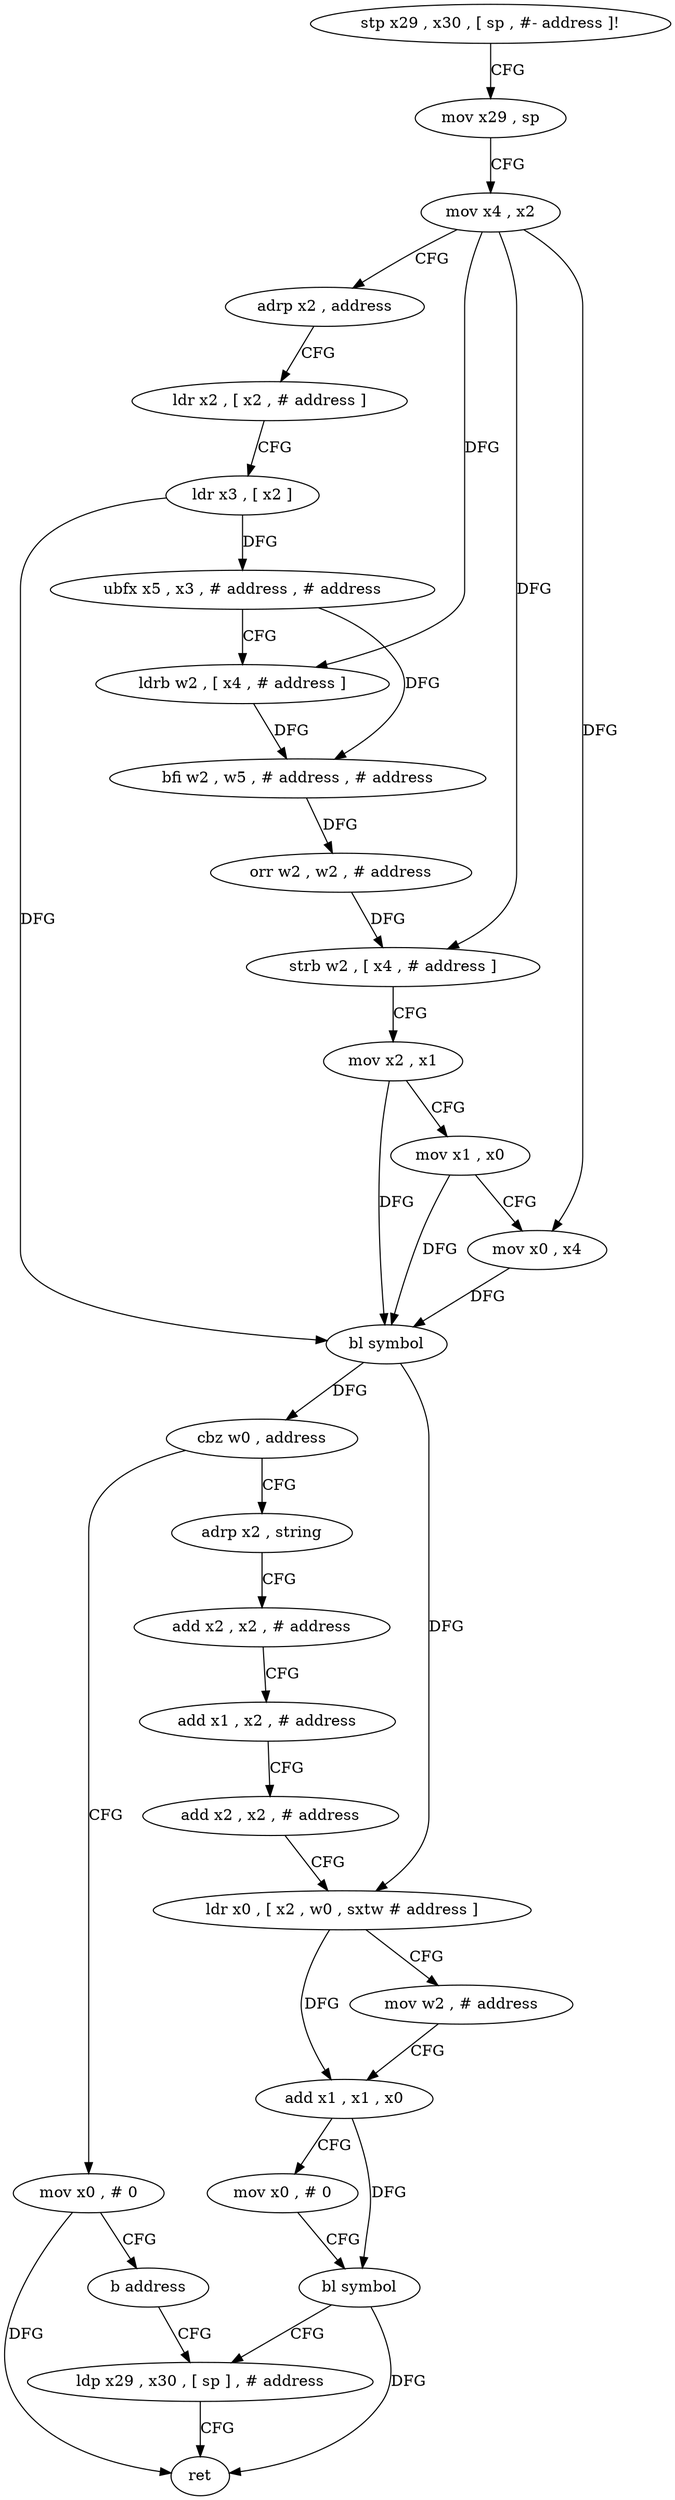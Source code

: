 digraph "func" {
"4278820" [label = "stp x29 , x30 , [ sp , #- address ]!" ]
"4278824" [label = "mov x29 , sp" ]
"4278828" [label = "mov x4 , x2" ]
"4278832" [label = "adrp x2 , address" ]
"4278836" [label = "ldr x2 , [ x2 , # address ]" ]
"4278840" [label = "ldr x3 , [ x2 ]" ]
"4278844" [label = "ubfx x5 , x3 , # address , # address" ]
"4278848" [label = "ldrb w2 , [ x4 , # address ]" ]
"4278852" [label = "bfi w2 , w5 , # address , # address" ]
"4278856" [label = "orr w2 , w2 , # address" ]
"4278860" [label = "strb w2 , [ x4 , # address ]" ]
"4278864" [label = "mov x2 , x1" ]
"4278868" [label = "mov x1 , x0" ]
"4278872" [label = "mov x0 , x4" ]
"4278876" [label = "bl symbol" ]
"4278880" [label = "cbz w0 , address" ]
"4278928" [label = "mov x0 , # 0" ]
"4278884" [label = "adrp x2 , string" ]
"4278932" [label = "b address" ]
"4278920" [label = "ldp x29 , x30 , [ sp ] , # address" ]
"4278888" [label = "add x2 , x2 , # address" ]
"4278892" [label = "add x1 , x2 , # address" ]
"4278896" [label = "add x2 , x2 , # address" ]
"4278900" [label = "ldr x0 , [ x2 , w0 , sxtw # address ]" ]
"4278904" [label = "mov w2 , # address" ]
"4278908" [label = "add x1 , x1 , x0" ]
"4278912" [label = "mov x0 , # 0" ]
"4278916" [label = "bl symbol" ]
"4278924" [label = "ret" ]
"4278820" -> "4278824" [ label = "CFG" ]
"4278824" -> "4278828" [ label = "CFG" ]
"4278828" -> "4278832" [ label = "CFG" ]
"4278828" -> "4278848" [ label = "DFG" ]
"4278828" -> "4278860" [ label = "DFG" ]
"4278828" -> "4278872" [ label = "DFG" ]
"4278832" -> "4278836" [ label = "CFG" ]
"4278836" -> "4278840" [ label = "CFG" ]
"4278840" -> "4278844" [ label = "DFG" ]
"4278840" -> "4278876" [ label = "DFG" ]
"4278844" -> "4278848" [ label = "CFG" ]
"4278844" -> "4278852" [ label = "DFG" ]
"4278848" -> "4278852" [ label = "DFG" ]
"4278852" -> "4278856" [ label = "DFG" ]
"4278856" -> "4278860" [ label = "DFG" ]
"4278860" -> "4278864" [ label = "CFG" ]
"4278864" -> "4278868" [ label = "CFG" ]
"4278864" -> "4278876" [ label = "DFG" ]
"4278868" -> "4278872" [ label = "CFG" ]
"4278868" -> "4278876" [ label = "DFG" ]
"4278872" -> "4278876" [ label = "DFG" ]
"4278876" -> "4278880" [ label = "DFG" ]
"4278876" -> "4278900" [ label = "DFG" ]
"4278880" -> "4278928" [ label = "CFG" ]
"4278880" -> "4278884" [ label = "CFG" ]
"4278928" -> "4278932" [ label = "CFG" ]
"4278928" -> "4278924" [ label = "DFG" ]
"4278884" -> "4278888" [ label = "CFG" ]
"4278932" -> "4278920" [ label = "CFG" ]
"4278920" -> "4278924" [ label = "CFG" ]
"4278888" -> "4278892" [ label = "CFG" ]
"4278892" -> "4278896" [ label = "CFG" ]
"4278896" -> "4278900" [ label = "CFG" ]
"4278900" -> "4278904" [ label = "CFG" ]
"4278900" -> "4278908" [ label = "DFG" ]
"4278904" -> "4278908" [ label = "CFG" ]
"4278908" -> "4278912" [ label = "CFG" ]
"4278908" -> "4278916" [ label = "DFG" ]
"4278912" -> "4278916" [ label = "CFG" ]
"4278916" -> "4278920" [ label = "CFG" ]
"4278916" -> "4278924" [ label = "DFG" ]
}
